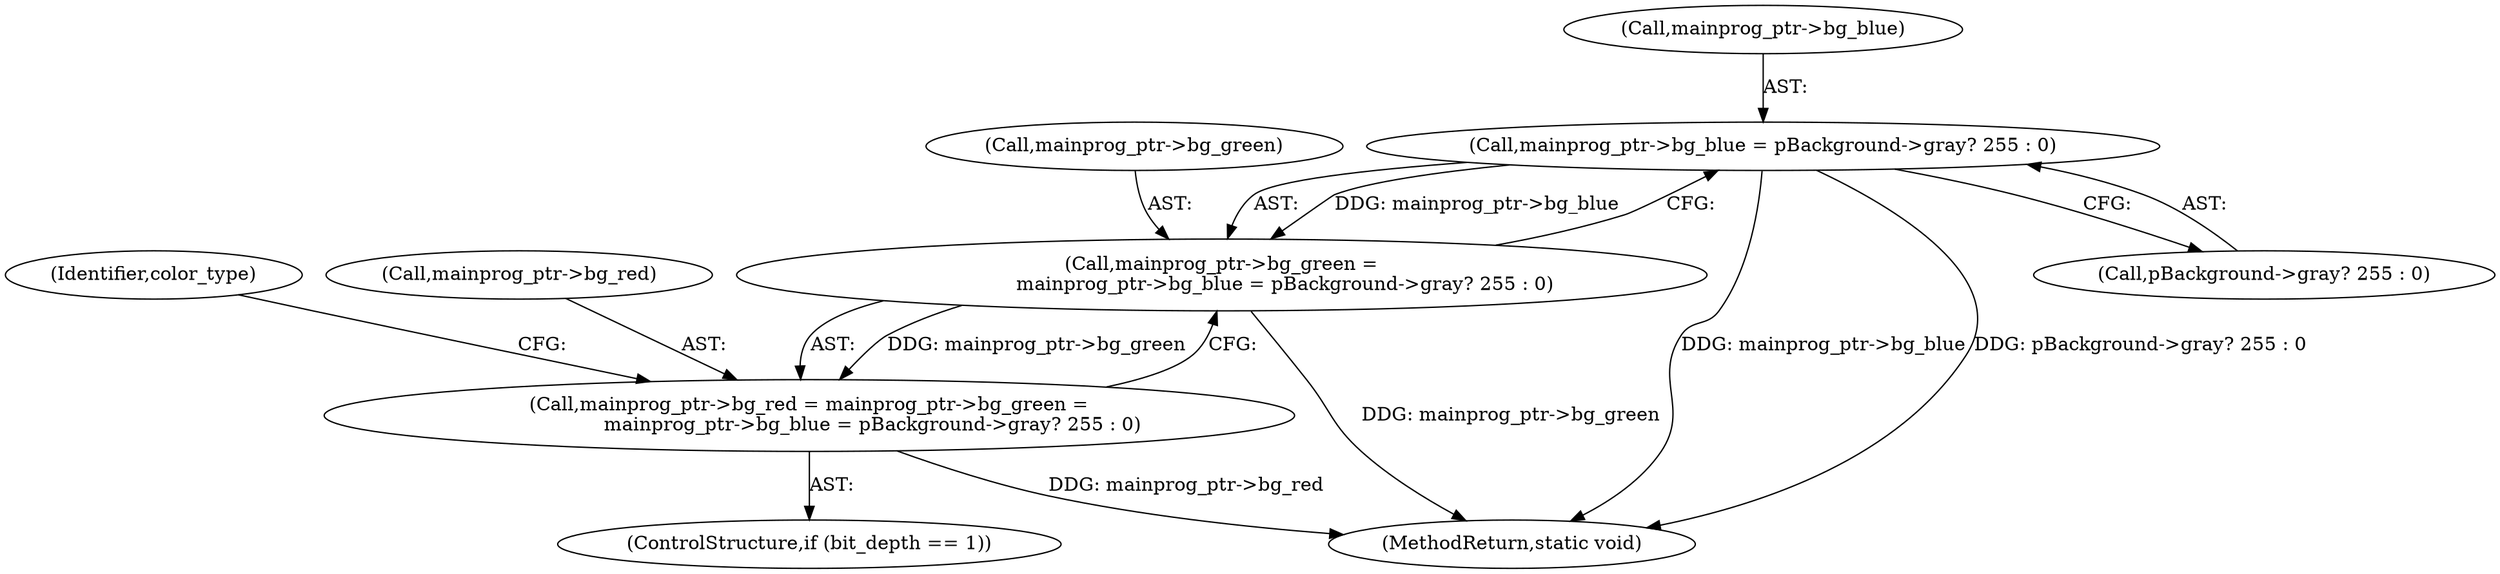 digraph "0_Android_9d4853418ab2f754c2b63e091c29c5529b8b86ca_3@API" {
"1000235" [label="(Call,mainprog_ptr->bg_blue = pBackground->gray? 255 : 0)"];
"1000231" [label="(Call,mainprog_ptr->bg_green =\n                     mainprog_ptr->bg_blue = pBackground->gray? 255 : 0)"];
"1000227" [label="(Call,mainprog_ptr->bg_red = mainprog_ptr->bg_green =\n                     mainprog_ptr->bg_blue = pBackground->gray? 255 : 0)"];
"1000405" [label="(MethodReturn,static void)"];
"1000320" [label="(Identifier,color_type)"];
"1000239" [label="(Call,pBackground->gray? 255 : 0)"];
"1000235" [label="(Call,mainprog_ptr->bg_blue = pBackground->gray? 255 : 0)"];
"1000227" [label="(Call,mainprog_ptr->bg_red = mainprog_ptr->bg_green =\n                     mainprog_ptr->bg_blue = pBackground->gray? 255 : 0)"];
"1000228" [label="(Call,mainprog_ptr->bg_red)"];
"1000223" [label="(ControlStructure,if (bit_depth == 1))"];
"1000231" [label="(Call,mainprog_ptr->bg_green =\n                     mainprog_ptr->bg_blue = pBackground->gray? 255 : 0)"];
"1000232" [label="(Call,mainprog_ptr->bg_green)"];
"1000236" [label="(Call,mainprog_ptr->bg_blue)"];
"1000235" -> "1000231"  [label="AST: "];
"1000235" -> "1000239"  [label="CFG: "];
"1000236" -> "1000235"  [label="AST: "];
"1000239" -> "1000235"  [label="AST: "];
"1000231" -> "1000235"  [label="CFG: "];
"1000235" -> "1000405"  [label="DDG: mainprog_ptr->bg_blue"];
"1000235" -> "1000405"  [label="DDG: pBackground->gray? 255 : 0"];
"1000235" -> "1000231"  [label="DDG: mainprog_ptr->bg_blue"];
"1000231" -> "1000227"  [label="AST: "];
"1000232" -> "1000231"  [label="AST: "];
"1000227" -> "1000231"  [label="CFG: "];
"1000231" -> "1000405"  [label="DDG: mainprog_ptr->bg_green"];
"1000231" -> "1000227"  [label="DDG: mainprog_ptr->bg_green"];
"1000227" -> "1000223"  [label="AST: "];
"1000228" -> "1000227"  [label="AST: "];
"1000320" -> "1000227"  [label="CFG: "];
"1000227" -> "1000405"  [label="DDG: mainprog_ptr->bg_red"];
}
